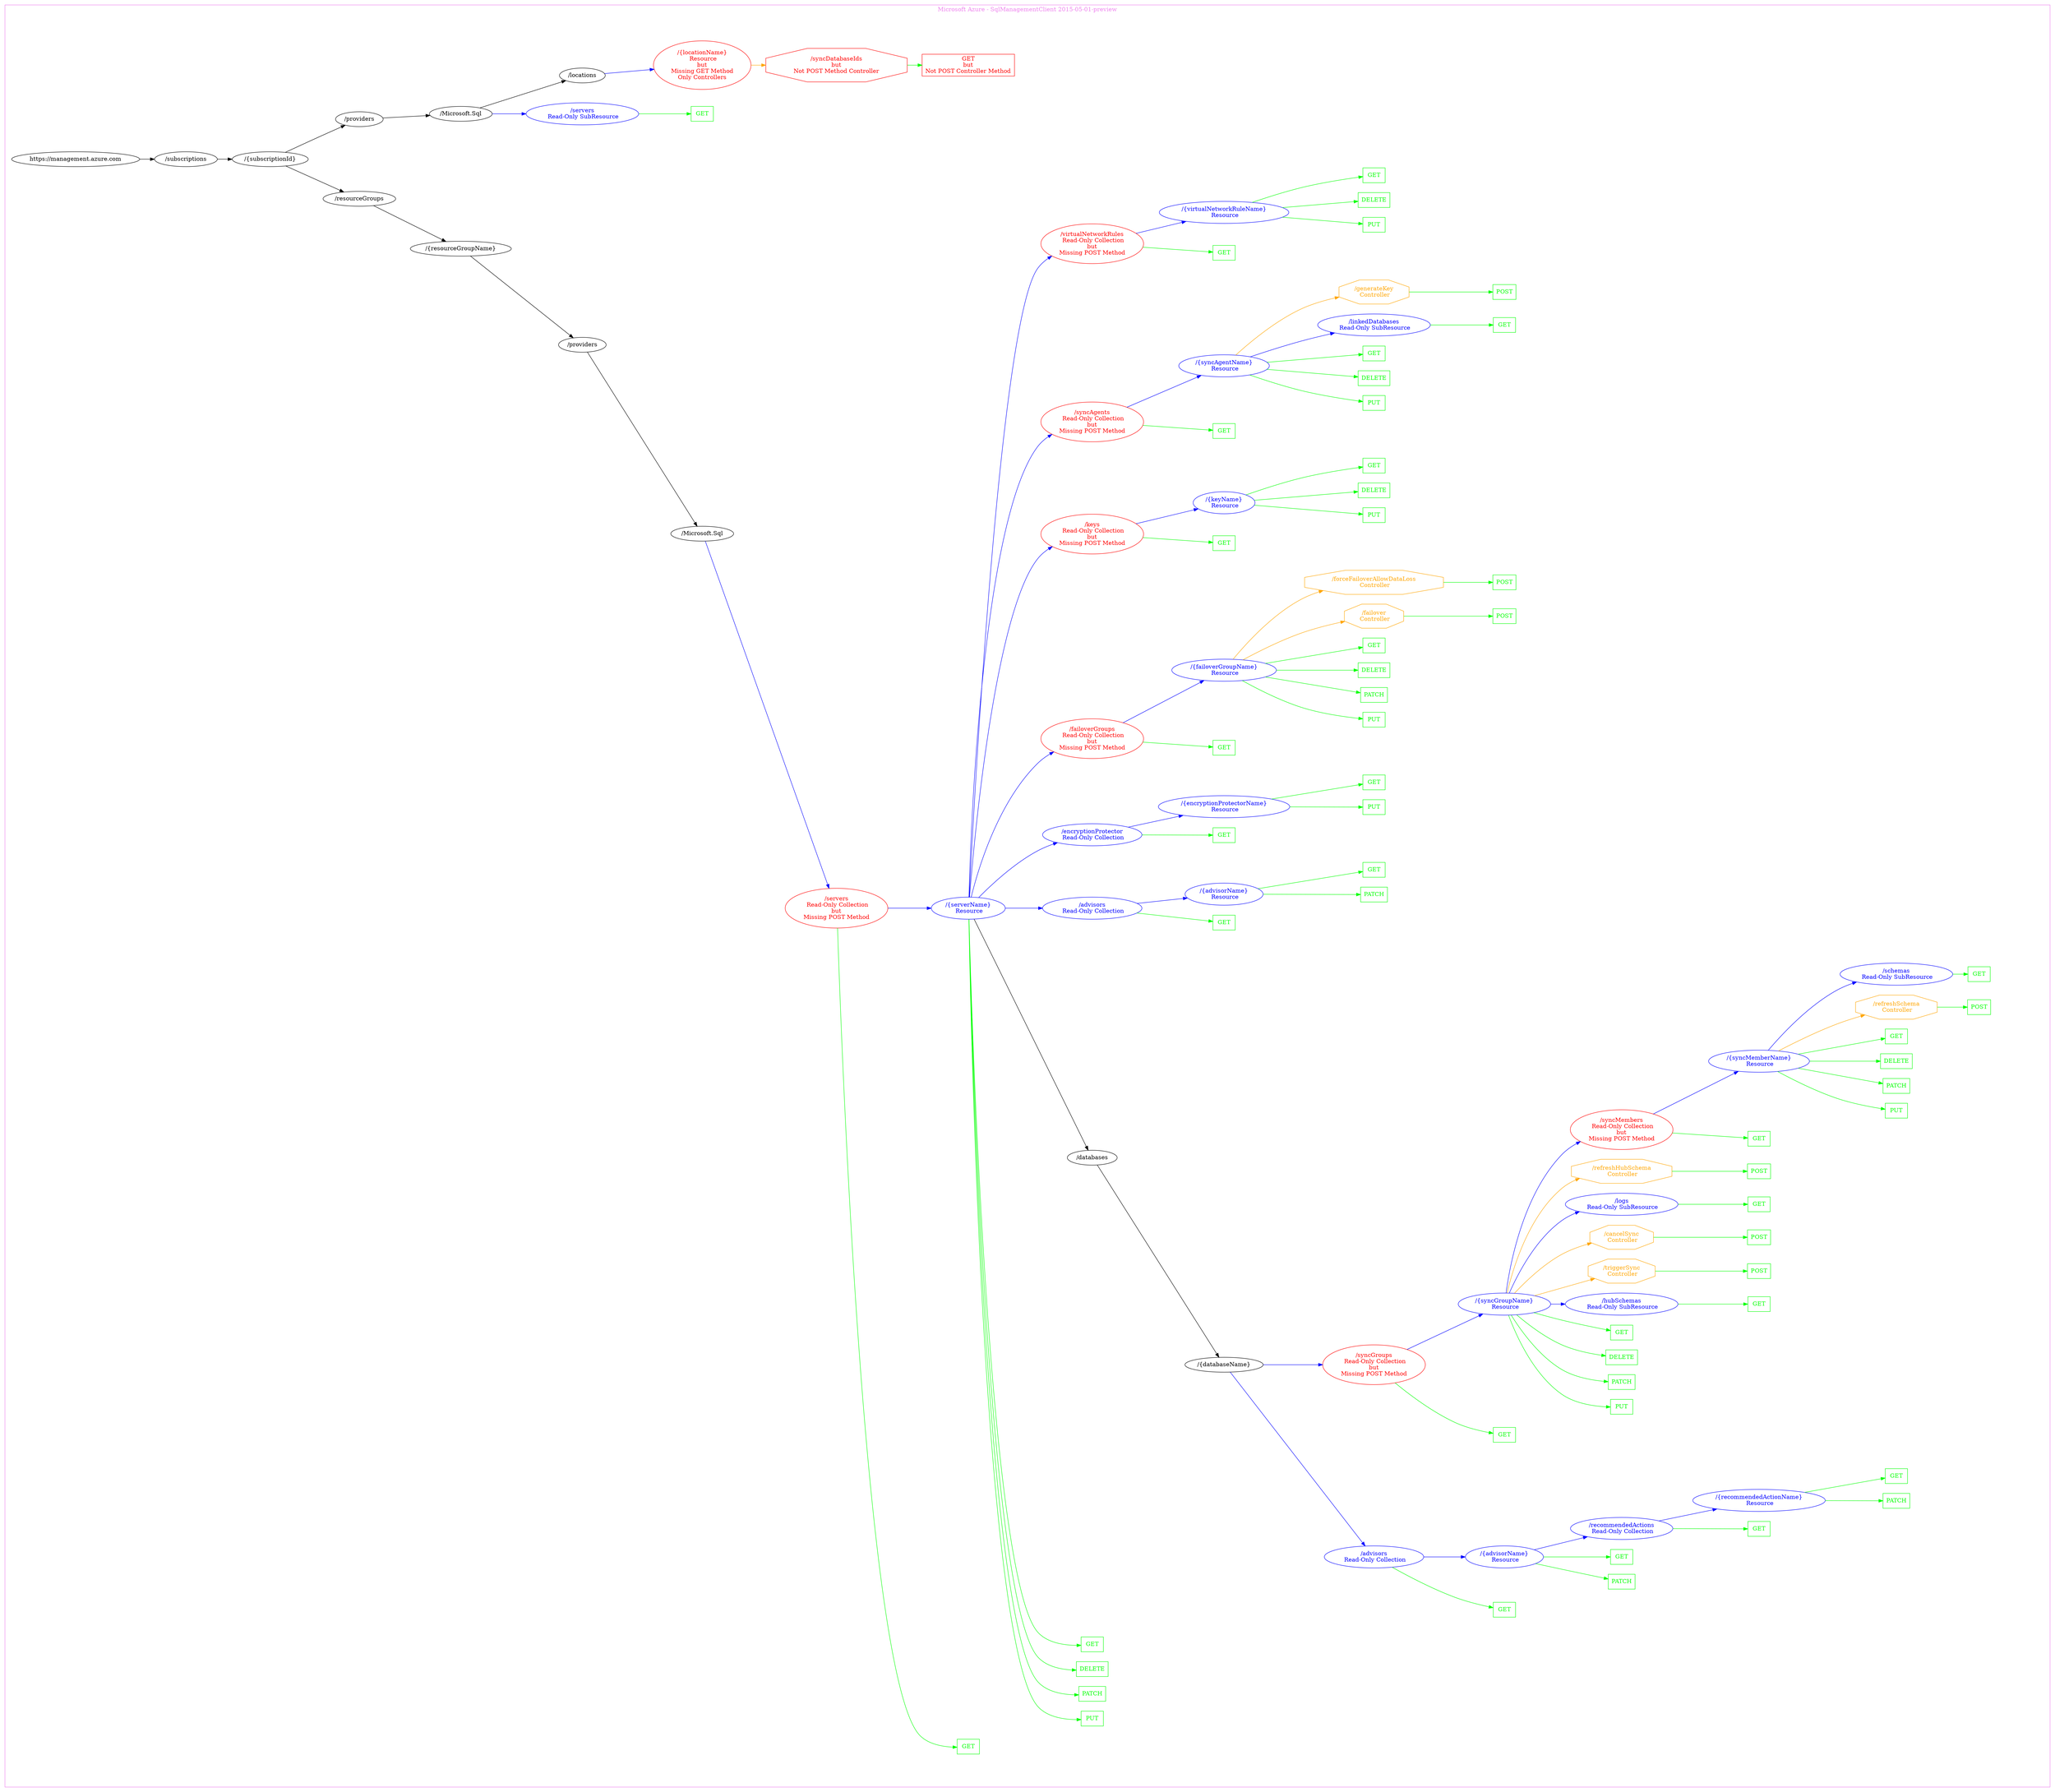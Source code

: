 digraph Cloud_Computing_REST_API {
rankdir="LR";
subgraph cluster_0 {
label="Microsoft Azure - SqlManagementClient 2015-05-01-preview"
color=violet
fontcolor=violet
subgraph cluster_1 {
label=""
color=white
fontcolor=white
node1 [label="https://management.azure.com", shape="ellipse", color="black", fontcolor="black"]
node1 -> node2 [color="black", fontcolor="black"]
subgraph cluster_2 {
label=""
color=white
fontcolor=white
node2 [label="/subscriptions", shape="ellipse", color="black", fontcolor="black"]
node2 -> node3 [color="black", fontcolor="black"]
subgraph cluster_3 {
label=""
color=white
fontcolor=white
node3 [label="/{subscriptionId}", shape="ellipse", color="black", fontcolor="black"]
node3 -> node4 [color="black", fontcolor="black"]
subgraph cluster_4 {
label=""
color=white
fontcolor=white
node4 [label="/resourceGroups", shape="ellipse", color="black", fontcolor="black"]
node4 -> node5 [color="black", fontcolor="black"]
subgraph cluster_5 {
label=""
color=white
fontcolor=white
node5 [label="/{resourceGroupName}", shape="ellipse", color="black", fontcolor="black"]
node5 -> node6 [color="black", fontcolor="black"]
subgraph cluster_6 {
label=""
color=white
fontcolor=white
node6 [label="/providers", shape="ellipse", color="black", fontcolor="black"]
node6 -> node7 [color="black", fontcolor="black"]
subgraph cluster_7 {
label=""
color=white
fontcolor=white
node7 [label="/Microsoft.Sql", shape="ellipse", color="black", fontcolor="black"]
node7 -> node8 [color="blue", fontcolor="blue"]
subgraph cluster_8 {
label=""
color=white
fontcolor=white
node8 [label="/servers\n Read-Only Collection\nbut\nMissing POST Method", shape="ellipse", color="red", fontcolor="red"]
node8 -> node9 [color="green", fontcolor="green"]
subgraph cluster_9 {
label=""
color=white
fontcolor=white
node9 [label="GET", shape="box", color="green", fontcolor="green"]
}
node8 -> node10 [color="blue", fontcolor="blue"]
subgraph cluster_10 {
label=""
color=white
fontcolor=white
node10 [label="/{serverName}\n Resource", shape="ellipse", color="blue", fontcolor="blue"]
node10 -> node11 [color="green", fontcolor="green"]
subgraph cluster_11 {
label=""
color=white
fontcolor=white
node11 [label="PUT", shape="box", color="green", fontcolor="green"]
}
node10 -> node12 [color="green", fontcolor="green"]
subgraph cluster_12 {
label=""
color=white
fontcolor=white
node12 [label="PATCH", shape="box", color="green", fontcolor="green"]
}
node10 -> node13 [color="green", fontcolor="green"]
subgraph cluster_13 {
label=""
color=white
fontcolor=white
node13 [label="DELETE", shape="box", color="green", fontcolor="green"]
}
node10 -> node14 [color="green", fontcolor="green"]
subgraph cluster_14 {
label=""
color=white
fontcolor=white
node14 [label="GET", shape="box", color="green", fontcolor="green"]
}
node10 -> node15 [color="black", fontcolor="black"]
subgraph cluster_15 {
label=""
color=white
fontcolor=white
node15 [label="/databases", shape="ellipse", color="black", fontcolor="black"]
node15 -> node16 [color="black", fontcolor="black"]
subgraph cluster_16 {
label=""
color=white
fontcolor=white
node16 [label="/{databaseName}", shape="ellipse", color="black", fontcolor="black"]
node16 -> node17 [color="blue", fontcolor="blue"]
subgraph cluster_17 {
label=""
color=white
fontcolor=white
node17 [label="/advisors\n Read-Only Collection", shape="ellipse", color="blue", fontcolor="blue"]
node17 -> node18 [color="green", fontcolor="green"]
subgraph cluster_18 {
label=""
color=white
fontcolor=white
node18 [label="GET", shape="box", color="green", fontcolor="green"]
}
node17 -> node19 [color="blue", fontcolor="blue"]
subgraph cluster_19 {
label=""
color=white
fontcolor=white
node19 [label="/{advisorName}\n Resource", shape="ellipse", color="blue", fontcolor="blue"]
node19 -> node20 [color="green", fontcolor="green"]
subgraph cluster_20 {
label=""
color=white
fontcolor=white
node20 [label="PATCH", shape="box", color="green", fontcolor="green"]
}
node19 -> node21 [color="green", fontcolor="green"]
subgraph cluster_21 {
label=""
color=white
fontcolor=white
node21 [label="GET", shape="box", color="green", fontcolor="green"]
}
node19 -> node22 [color="blue", fontcolor="blue"]
subgraph cluster_22 {
label=""
color=white
fontcolor=white
node22 [label="/recommendedActions\n Read-Only Collection", shape="ellipse", color="blue", fontcolor="blue"]
node22 -> node23 [color="green", fontcolor="green"]
subgraph cluster_23 {
label=""
color=white
fontcolor=white
node23 [label="GET", shape="box", color="green", fontcolor="green"]
}
node22 -> node24 [color="blue", fontcolor="blue"]
subgraph cluster_24 {
label=""
color=white
fontcolor=white
node24 [label="/{recommendedActionName}\n Resource", shape="ellipse", color="blue", fontcolor="blue"]
node24 -> node25 [color="green", fontcolor="green"]
subgraph cluster_25 {
label=""
color=white
fontcolor=white
node25 [label="PATCH", shape="box", color="green", fontcolor="green"]
}
node24 -> node26 [color="green", fontcolor="green"]
subgraph cluster_26 {
label=""
color=white
fontcolor=white
node26 [label="GET", shape="box", color="green", fontcolor="green"]
}
}
}
}
}
node16 -> node27 [color="blue", fontcolor="blue"]
subgraph cluster_27 {
label=""
color=white
fontcolor=white
node27 [label="/syncGroups\n Read-Only Collection\nbut\nMissing POST Method", shape="ellipse", color="red", fontcolor="red"]
node27 -> node28 [color="green", fontcolor="green"]
subgraph cluster_28 {
label=""
color=white
fontcolor=white
node28 [label="GET", shape="box", color="green", fontcolor="green"]
}
node27 -> node29 [color="blue", fontcolor="blue"]
subgraph cluster_29 {
label=""
color=white
fontcolor=white
node29 [label="/{syncGroupName}\n Resource", shape="ellipse", color="blue", fontcolor="blue"]
node29 -> node30 [color="green", fontcolor="green"]
subgraph cluster_30 {
label=""
color=white
fontcolor=white
node30 [label="PUT", shape="box", color="green", fontcolor="green"]
}
node29 -> node31 [color="green", fontcolor="green"]
subgraph cluster_31 {
label=""
color=white
fontcolor=white
node31 [label="PATCH", shape="box", color="green", fontcolor="green"]
}
node29 -> node32 [color="green", fontcolor="green"]
subgraph cluster_32 {
label=""
color=white
fontcolor=white
node32 [label="DELETE", shape="box", color="green", fontcolor="green"]
}
node29 -> node33 [color="green", fontcolor="green"]
subgraph cluster_33 {
label=""
color=white
fontcolor=white
node33 [label="GET", shape="box", color="green", fontcolor="green"]
}
node29 -> node34 [color="blue", fontcolor="blue"]
subgraph cluster_34 {
label=""
color=white
fontcolor=white
node34 [label="/hubSchemas\n Read-Only SubResource", shape="ellipse", color="blue", fontcolor="blue"]
node34 -> node35 [color="green", fontcolor="green"]
subgraph cluster_35 {
label=""
color=white
fontcolor=white
node35 [label="GET", shape="box", color="green", fontcolor="green"]
}
}
node29 -> node36 [color="orange", fontcolor="orange"]
subgraph cluster_36 {
label=""
color=white
fontcolor=white
node36 [label="/triggerSync\n Controller", shape="octagon", color="orange", fontcolor="orange"]
node36 -> node37 [color="green", fontcolor="green"]
subgraph cluster_37 {
label=""
color=white
fontcolor=white
node37 [label="POST", shape="box", color="green", fontcolor="green"]
}
}
node29 -> node38 [color="orange", fontcolor="orange"]
subgraph cluster_38 {
label=""
color=white
fontcolor=white
node38 [label="/cancelSync\n Controller", shape="octagon", color="orange", fontcolor="orange"]
node38 -> node39 [color="green", fontcolor="green"]
subgraph cluster_39 {
label=""
color=white
fontcolor=white
node39 [label="POST", shape="box", color="green", fontcolor="green"]
}
}
node29 -> node40 [color="blue", fontcolor="blue"]
subgraph cluster_40 {
label=""
color=white
fontcolor=white
node40 [label="/logs\n Read-Only SubResource", shape="ellipse", color="blue", fontcolor="blue"]
node40 -> node41 [color="green", fontcolor="green"]
subgraph cluster_41 {
label=""
color=white
fontcolor=white
node41 [label="GET", shape="box", color="green", fontcolor="green"]
}
}
node29 -> node42 [color="orange", fontcolor="orange"]
subgraph cluster_42 {
label=""
color=white
fontcolor=white
node42 [label="/refreshHubSchema\n Controller", shape="octagon", color="orange", fontcolor="orange"]
node42 -> node43 [color="green", fontcolor="green"]
subgraph cluster_43 {
label=""
color=white
fontcolor=white
node43 [label="POST", shape="box", color="green", fontcolor="green"]
}
}
node29 -> node44 [color="blue", fontcolor="blue"]
subgraph cluster_44 {
label=""
color=white
fontcolor=white
node44 [label="/syncMembers\n Read-Only Collection\nbut\nMissing POST Method", shape="ellipse", color="red", fontcolor="red"]
node44 -> node45 [color="green", fontcolor="green"]
subgraph cluster_45 {
label=""
color=white
fontcolor=white
node45 [label="GET", shape="box", color="green", fontcolor="green"]
}
node44 -> node46 [color="blue", fontcolor="blue"]
subgraph cluster_46 {
label=""
color=white
fontcolor=white
node46 [label="/{syncMemberName}\n Resource", shape="ellipse", color="blue", fontcolor="blue"]
node46 -> node47 [color="green", fontcolor="green"]
subgraph cluster_47 {
label=""
color=white
fontcolor=white
node47 [label="PUT", shape="box", color="green", fontcolor="green"]
}
node46 -> node48 [color="green", fontcolor="green"]
subgraph cluster_48 {
label=""
color=white
fontcolor=white
node48 [label="PATCH", shape="box", color="green", fontcolor="green"]
}
node46 -> node49 [color="green", fontcolor="green"]
subgraph cluster_49 {
label=""
color=white
fontcolor=white
node49 [label="DELETE", shape="box", color="green", fontcolor="green"]
}
node46 -> node50 [color="green", fontcolor="green"]
subgraph cluster_50 {
label=""
color=white
fontcolor=white
node50 [label="GET", shape="box", color="green", fontcolor="green"]
}
node46 -> node51 [color="orange", fontcolor="orange"]
subgraph cluster_51 {
label=""
color=white
fontcolor=white
node51 [label="/refreshSchema\n Controller", shape="octagon", color="orange", fontcolor="orange"]
node51 -> node52 [color="green", fontcolor="green"]
subgraph cluster_52 {
label=""
color=white
fontcolor=white
node52 [label="POST", shape="box", color="green", fontcolor="green"]
}
}
node46 -> node53 [color="blue", fontcolor="blue"]
subgraph cluster_53 {
label=""
color=white
fontcolor=white
node53 [label="/schemas\n Read-Only SubResource", shape="ellipse", color="blue", fontcolor="blue"]
node53 -> node54 [color="green", fontcolor="green"]
subgraph cluster_54 {
label=""
color=white
fontcolor=white
node54 [label="GET", shape="box", color="green", fontcolor="green"]
}
}
}
}
}
}
}
}
node10 -> node55 [color="blue", fontcolor="blue"]
subgraph cluster_55 {
label=""
color=white
fontcolor=white
node55 [label="/advisors\n Read-Only Collection", shape="ellipse", color="blue", fontcolor="blue"]
node55 -> node56 [color="green", fontcolor="green"]
subgraph cluster_56 {
label=""
color=white
fontcolor=white
node56 [label="GET", shape="box", color="green", fontcolor="green"]
}
node55 -> node57 [color="blue", fontcolor="blue"]
subgraph cluster_57 {
label=""
color=white
fontcolor=white
node57 [label="/{advisorName}\n Resource", shape="ellipse", color="blue", fontcolor="blue"]
node57 -> node58 [color="green", fontcolor="green"]
subgraph cluster_58 {
label=""
color=white
fontcolor=white
node58 [label="PATCH", shape="box", color="green", fontcolor="green"]
}
node57 -> node59 [color="green", fontcolor="green"]
subgraph cluster_59 {
label=""
color=white
fontcolor=white
node59 [label="GET", shape="box", color="green", fontcolor="green"]
}
}
}
node10 -> node60 [color="blue", fontcolor="blue"]
subgraph cluster_60 {
label=""
color=white
fontcolor=white
node60 [label="/encryptionProtector\n Read-Only Collection", shape="ellipse", color="blue", fontcolor="blue"]
node60 -> node61 [color="green", fontcolor="green"]
subgraph cluster_61 {
label=""
color=white
fontcolor=white
node61 [label="GET", shape="box", color="green", fontcolor="green"]
}
node60 -> node62 [color="blue", fontcolor="blue"]
subgraph cluster_62 {
label=""
color=white
fontcolor=white
node62 [label="/{encryptionProtectorName}\n Resource", shape="ellipse", color="blue", fontcolor="blue"]
node62 -> node63 [color="green", fontcolor="green"]
subgraph cluster_63 {
label=""
color=white
fontcolor=white
node63 [label="PUT", shape="box", color="green", fontcolor="green"]
}
node62 -> node64 [color="green", fontcolor="green"]
subgraph cluster_64 {
label=""
color=white
fontcolor=white
node64 [label="GET", shape="box", color="green", fontcolor="green"]
}
}
}
node10 -> node65 [color="blue", fontcolor="blue"]
subgraph cluster_65 {
label=""
color=white
fontcolor=white
node65 [label="/failoverGroups\n Read-Only Collection\nbut\nMissing POST Method", shape="ellipse", color="red", fontcolor="red"]
node65 -> node66 [color="green", fontcolor="green"]
subgraph cluster_66 {
label=""
color=white
fontcolor=white
node66 [label="GET", shape="box", color="green", fontcolor="green"]
}
node65 -> node67 [color="blue", fontcolor="blue"]
subgraph cluster_67 {
label=""
color=white
fontcolor=white
node67 [label="/{failoverGroupName}\n Resource", shape="ellipse", color="blue", fontcolor="blue"]
node67 -> node68 [color="green", fontcolor="green"]
subgraph cluster_68 {
label=""
color=white
fontcolor=white
node68 [label="PUT", shape="box", color="green", fontcolor="green"]
}
node67 -> node69 [color="green", fontcolor="green"]
subgraph cluster_69 {
label=""
color=white
fontcolor=white
node69 [label="PATCH", shape="box", color="green", fontcolor="green"]
}
node67 -> node70 [color="green", fontcolor="green"]
subgraph cluster_70 {
label=""
color=white
fontcolor=white
node70 [label="DELETE", shape="box", color="green", fontcolor="green"]
}
node67 -> node71 [color="green", fontcolor="green"]
subgraph cluster_71 {
label=""
color=white
fontcolor=white
node71 [label="GET", shape="box", color="green", fontcolor="green"]
}
node67 -> node72 [color="orange", fontcolor="orange"]
subgraph cluster_72 {
label=""
color=white
fontcolor=white
node72 [label="/failover\n Controller", shape="octagon", color="orange", fontcolor="orange"]
node72 -> node73 [color="green", fontcolor="green"]
subgraph cluster_73 {
label=""
color=white
fontcolor=white
node73 [label="POST", shape="box", color="green", fontcolor="green"]
}
}
node67 -> node74 [color="orange", fontcolor="orange"]
subgraph cluster_74 {
label=""
color=white
fontcolor=white
node74 [label="/forceFailoverAllowDataLoss\n Controller", shape="octagon", color="orange", fontcolor="orange"]
node74 -> node75 [color="green", fontcolor="green"]
subgraph cluster_75 {
label=""
color=white
fontcolor=white
node75 [label="POST", shape="box", color="green", fontcolor="green"]
}
}
}
}
node10 -> node76 [color="blue", fontcolor="blue"]
subgraph cluster_76 {
label=""
color=white
fontcolor=white
node76 [label="/keys\n Read-Only Collection\nbut\nMissing POST Method", shape="ellipse", color="red", fontcolor="red"]
node76 -> node77 [color="green", fontcolor="green"]
subgraph cluster_77 {
label=""
color=white
fontcolor=white
node77 [label="GET", shape="box", color="green", fontcolor="green"]
}
node76 -> node78 [color="blue", fontcolor="blue"]
subgraph cluster_78 {
label=""
color=white
fontcolor=white
node78 [label="/{keyName}\n Resource", shape="ellipse", color="blue", fontcolor="blue"]
node78 -> node79 [color="green", fontcolor="green"]
subgraph cluster_79 {
label=""
color=white
fontcolor=white
node79 [label="PUT", shape="box", color="green", fontcolor="green"]
}
node78 -> node80 [color="green", fontcolor="green"]
subgraph cluster_80 {
label=""
color=white
fontcolor=white
node80 [label="DELETE", shape="box", color="green", fontcolor="green"]
}
node78 -> node81 [color="green", fontcolor="green"]
subgraph cluster_81 {
label=""
color=white
fontcolor=white
node81 [label="GET", shape="box", color="green", fontcolor="green"]
}
}
}
node10 -> node82 [color="blue", fontcolor="blue"]
subgraph cluster_82 {
label=""
color=white
fontcolor=white
node82 [label="/syncAgents\n Read-Only Collection\nbut\nMissing POST Method", shape="ellipse", color="red", fontcolor="red"]
node82 -> node83 [color="green", fontcolor="green"]
subgraph cluster_83 {
label=""
color=white
fontcolor=white
node83 [label="GET", shape="box", color="green", fontcolor="green"]
}
node82 -> node84 [color="blue", fontcolor="blue"]
subgraph cluster_84 {
label=""
color=white
fontcolor=white
node84 [label="/{syncAgentName}\n Resource", shape="ellipse", color="blue", fontcolor="blue"]
node84 -> node85 [color="green", fontcolor="green"]
subgraph cluster_85 {
label=""
color=white
fontcolor=white
node85 [label="PUT", shape="box", color="green", fontcolor="green"]
}
node84 -> node86 [color="green", fontcolor="green"]
subgraph cluster_86 {
label=""
color=white
fontcolor=white
node86 [label="DELETE", shape="box", color="green", fontcolor="green"]
}
node84 -> node87 [color="green", fontcolor="green"]
subgraph cluster_87 {
label=""
color=white
fontcolor=white
node87 [label="GET", shape="box", color="green", fontcolor="green"]
}
node84 -> node88 [color="blue", fontcolor="blue"]
subgraph cluster_88 {
label=""
color=white
fontcolor=white
node88 [label="/linkedDatabases\n Read-Only SubResource", shape="ellipse", color="blue", fontcolor="blue"]
node88 -> node89 [color="green", fontcolor="green"]
subgraph cluster_89 {
label=""
color=white
fontcolor=white
node89 [label="GET", shape="box", color="green", fontcolor="green"]
}
}
node84 -> node90 [color="orange", fontcolor="orange"]
subgraph cluster_90 {
label=""
color=white
fontcolor=white
node90 [label="/generateKey\n Controller", shape="octagon", color="orange", fontcolor="orange"]
node90 -> node91 [color="green", fontcolor="green"]
subgraph cluster_91 {
label=""
color=white
fontcolor=white
node91 [label="POST", shape="box", color="green", fontcolor="green"]
}
}
}
}
node10 -> node92 [color="blue", fontcolor="blue"]
subgraph cluster_92 {
label=""
color=white
fontcolor=white
node92 [label="/virtualNetworkRules\n Read-Only Collection\nbut\nMissing POST Method", shape="ellipse", color="red", fontcolor="red"]
node92 -> node93 [color="green", fontcolor="green"]
subgraph cluster_93 {
label=""
color=white
fontcolor=white
node93 [label="GET", shape="box", color="green", fontcolor="green"]
}
node92 -> node94 [color="blue", fontcolor="blue"]
subgraph cluster_94 {
label=""
color=white
fontcolor=white
node94 [label="/{virtualNetworkRuleName}\n Resource", shape="ellipse", color="blue", fontcolor="blue"]
node94 -> node95 [color="green", fontcolor="green"]
subgraph cluster_95 {
label=""
color=white
fontcolor=white
node95 [label="PUT", shape="box", color="green", fontcolor="green"]
}
node94 -> node96 [color="green", fontcolor="green"]
subgraph cluster_96 {
label=""
color=white
fontcolor=white
node96 [label="DELETE", shape="box", color="green", fontcolor="green"]
}
node94 -> node97 [color="green", fontcolor="green"]
subgraph cluster_97 {
label=""
color=white
fontcolor=white
node97 [label="GET", shape="box", color="green", fontcolor="green"]
}
}
}
}
}
}
}
}
}
node3 -> node98 [color="black", fontcolor="black"]
subgraph cluster_98 {
label=""
color=white
fontcolor=white
node98 [label="/providers", shape="ellipse", color="black", fontcolor="black"]
node98 -> node99 [color="black", fontcolor="black"]
subgraph cluster_99 {
label=""
color=white
fontcolor=white
node99 [label="/Microsoft.Sql", shape="ellipse", color="black", fontcolor="black"]
node99 -> node100 [color="blue", fontcolor="blue"]
subgraph cluster_100 {
label=""
color=white
fontcolor=white
node100 [label="/servers\n Read-Only SubResource", shape="ellipse", color="blue", fontcolor="blue"]
node100 -> node101 [color="green", fontcolor="green"]
subgraph cluster_101 {
label=""
color=white
fontcolor=white
node101 [label="GET", shape="box", color="green", fontcolor="green"]
}
}
node99 -> node102 [color="black", fontcolor="black"]
subgraph cluster_102 {
label=""
color=white
fontcolor=white
node102 [label="/locations", shape="ellipse", color="black", fontcolor="black"]
node102 -> node103 [color="blue", fontcolor="blue"]
subgraph cluster_103 {
label=""
color=white
fontcolor=white
node103 [label="/{locationName}\n Resource\nbut\nMissing GET Method\nOnly Controllers", shape="ellipse", color="red", fontcolor="red"]
node103 -> node104 [color="orange", fontcolor="orange"]
subgraph cluster_104 {
label=""
color=white
fontcolor=white
node104 [label="/syncDatabaseIds\nbut\nNot POST Method Controller", shape="octagon", color="red", fontcolor="red"]
node104 -> node105 [color="green", fontcolor="green"]
subgraph cluster_105 {
label=""
color=white
fontcolor=white
node105 [label="GET\nbut\nNot POST Controller Method", shape="box", color="red", fontcolor="red"]
}
}
}
}
}
}
}
}
}
}
}
